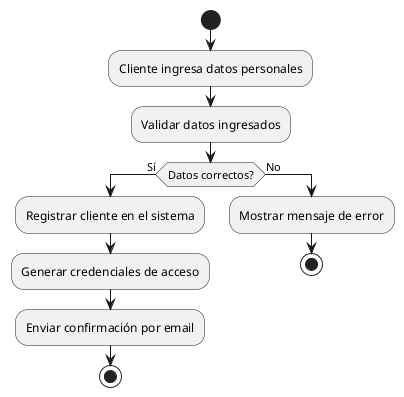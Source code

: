 @startuml actividad_registro_cliente
start
:Cliente ingresa datos personales;
:Validar datos ingresados;
if (Datos correctos?) then (Sí)
  :Registrar cliente en el sistema;
  :Generar credenciales de acceso;
  :Enviar confirmación por email;
  stop
else (No)
  :Mostrar mensaje de error;
  stop
@enduml
